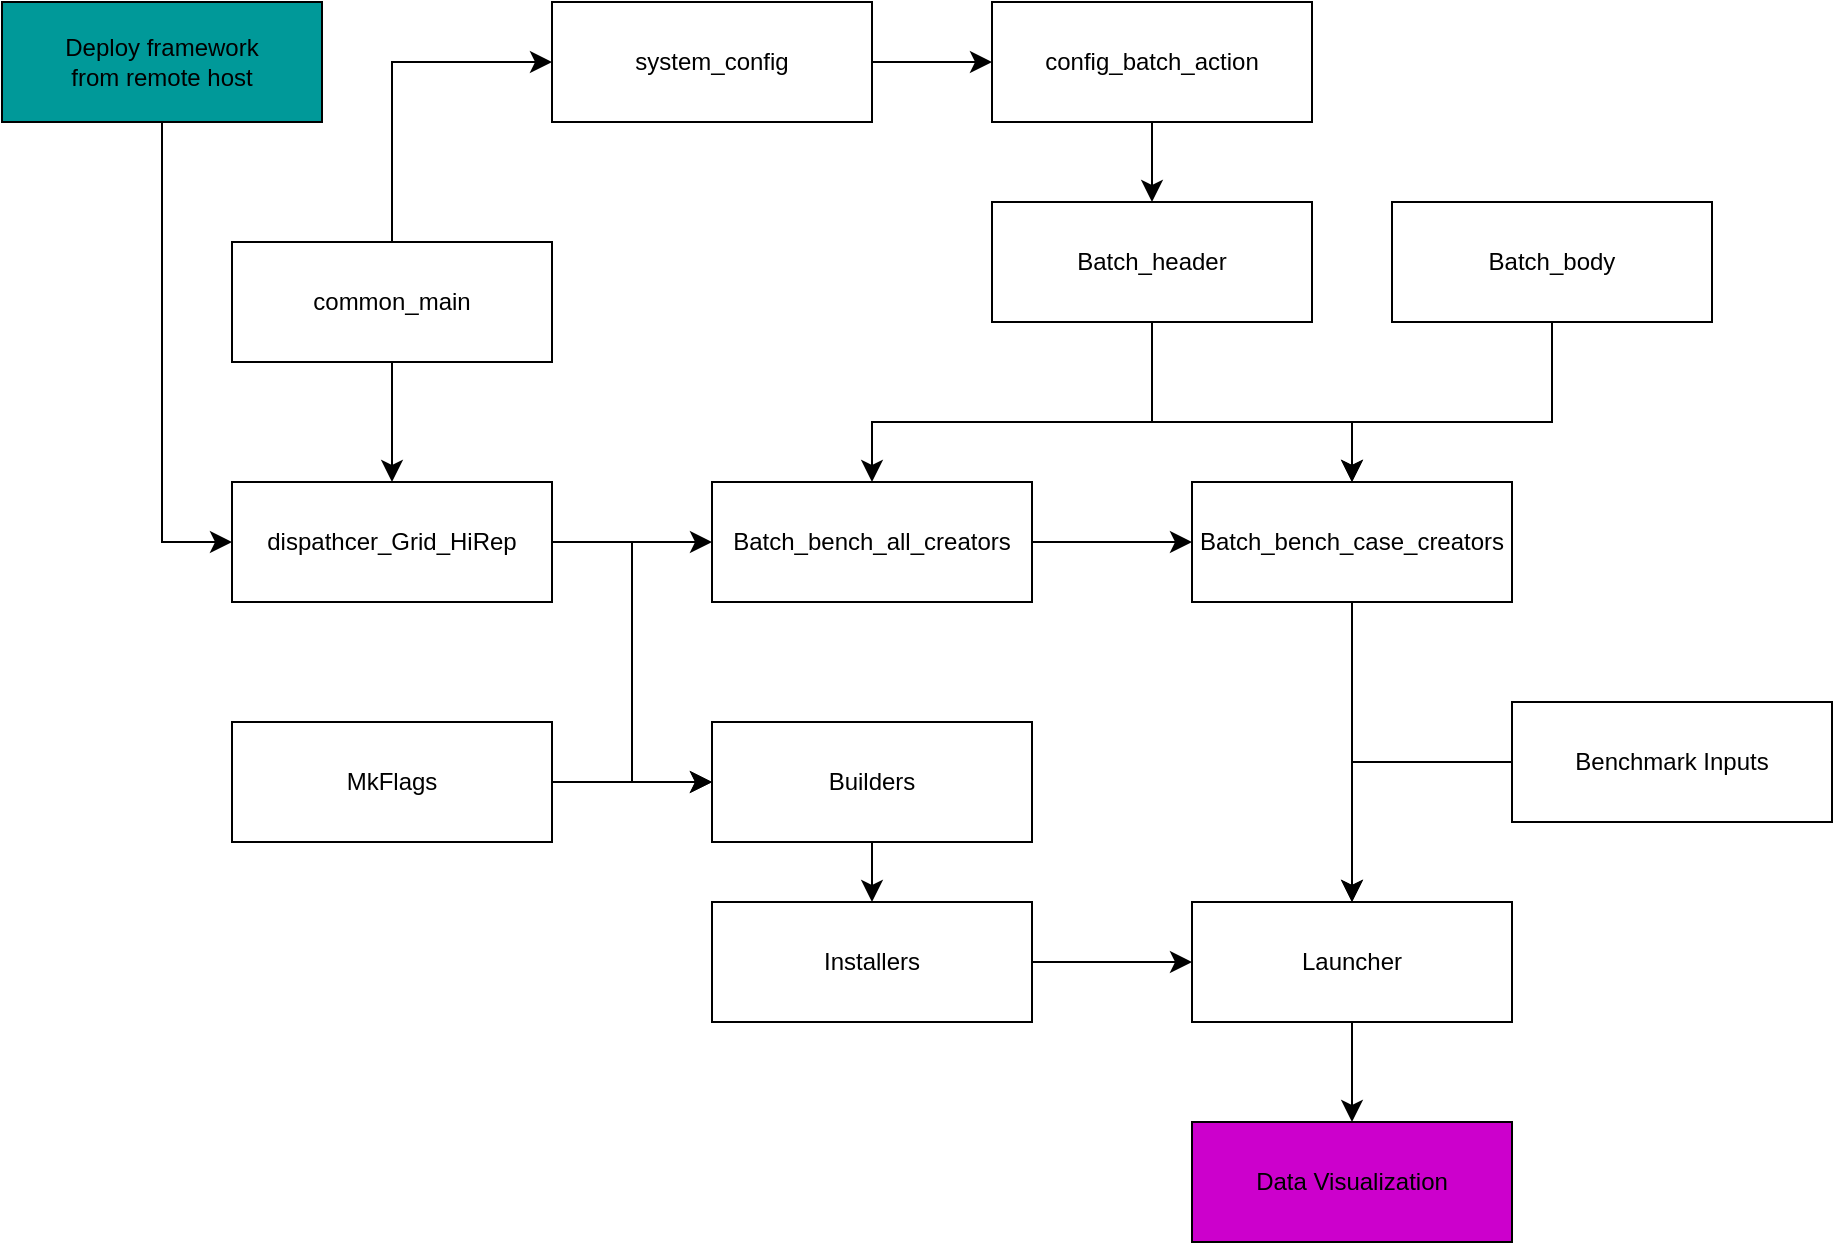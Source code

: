 <mxfile version="25.0.2">
  <diagram id="Lw3m8GXIzhzow82EMLMe" name="Page-1">
    <mxGraphModel dx="2074" dy="1197" grid="1" gridSize="10" guides="1" tooltips="1" connect="1" arrows="1" fold="1" page="1" pageScale="1" pageWidth="850" pageHeight="1100" math="0" shadow="0">
      <root>
        <mxCell id="0" />
        <mxCell id="1" parent="0" />
        <mxCell id="2" value="common_main" style="rounded=0;whiteSpace=wrap;html=1;" parent="1" vertex="1">
          <mxGeometry x="345" y="390" width="160" height="60" as="geometry" />
        </mxCell>
        <mxCell id="3" value="dispathcer_Grid_HiRep" style="rounded=0;whiteSpace=wrap;html=1;" parent="1" vertex="1">
          <mxGeometry x="345" y="510" width="160" height="60" as="geometry" />
        </mxCell>
        <mxCell id="4" value="Builders" style="rounded=0;whiteSpace=wrap;html=1;" parent="1" vertex="1">
          <mxGeometry x="585" y="630" width="160" height="60" as="geometry" />
        </mxCell>
        <mxCell id="5" value="Installers" style="rounded=0;whiteSpace=wrap;html=1;" parent="1" vertex="1">
          <mxGeometry x="585" y="720" width="160" height="60" as="geometry" />
        </mxCell>
        <mxCell id="6" value="Launcher" style="rounded=0;whiteSpace=wrap;html=1;" parent="1" vertex="1">
          <mxGeometry x="825" y="720" width="160" height="60" as="geometry" />
        </mxCell>
        <mxCell id="7" value="Batch_bench_case_creators" style="rounded=0;whiteSpace=wrap;html=1;" parent="1" vertex="1">
          <mxGeometry x="825" y="510" width="160" height="60" as="geometry" />
        </mxCell>
        <mxCell id="9" value="Batch_header" style="rounded=0;whiteSpace=wrap;html=1;" parent="1" vertex="1">
          <mxGeometry x="725" y="370" width="160" height="60" as="geometry" />
        </mxCell>
        <mxCell id="10" value="Batch_body" style="rounded=0;whiteSpace=wrap;html=1;" parent="1" vertex="1">
          <mxGeometry x="925" y="370" width="160" height="60" as="geometry" />
        </mxCell>
        <mxCell id="11" value="" style="edgeStyle=segmentEdgeStyle;endArrow=classic;html=1;curved=0;rounded=0;endSize=8;startSize=8;exitX=0.5;exitY=1;exitDx=0;exitDy=0;entryX=0.5;entryY=0;entryDx=0;entryDy=0;" parent="1" source="2" target="3" edge="1">
          <mxGeometry width="50" height="50" relative="1" as="geometry">
            <mxPoint x="665" y="660" as="sourcePoint" />
            <mxPoint x="715" y="610" as="targetPoint" />
          </mxGeometry>
        </mxCell>
        <mxCell id="12" value="" style="edgeStyle=segmentEdgeStyle;endArrow=classic;html=1;curved=0;rounded=0;endSize=8;startSize=8;exitX=0.5;exitY=1;exitDx=0;exitDy=0;entryX=0.5;entryY=0;entryDx=0;entryDy=0;" parent="1" source="9" target="7" edge="1">
          <mxGeometry width="50" height="50" relative="1" as="geometry">
            <mxPoint x="435" y="460" as="sourcePoint" />
            <mxPoint x="435" y="520" as="targetPoint" />
            <Array as="points">
              <mxPoint x="805" y="480" />
              <mxPoint x="905" y="480" />
            </Array>
          </mxGeometry>
        </mxCell>
        <mxCell id="13" value="" style="edgeStyle=segmentEdgeStyle;endArrow=classic;html=1;curved=0;rounded=0;endSize=8;startSize=8;exitX=0.5;exitY=1;exitDx=0;exitDy=0;entryX=0.5;entryY=0;entryDx=0;entryDy=0;" parent="1" source="10" target="7" edge="1">
          <mxGeometry width="50" height="50" relative="1" as="geometry">
            <mxPoint x="445" y="470" as="sourcePoint" />
            <mxPoint x="445" y="530" as="targetPoint" />
            <Array as="points">
              <mxPoint x="825" y="480" />
              <mxPoint x="725" y="480" />
            </Array>
          </mxGeometry>
        </mxCell>
        <mxCell id="14" value="" style="edgeStyle=segmentEdgeStyle;endArrow=classic;html=1;curved=0;rounded=0;endSize=8;startSize=8;exitX=1;exitY=0.5;exitDx=0;exitDy=0;entryX=0;entryY=0.5;entryDx=0;entryDy=0;" parent="1" source="3" target="30" edge="1">
          <mxGeometry width="50" height="50" relative="1" as="geometry">
            <mxPoint x="435" y="460" as="sourcePoint" />
            <mxPoint x="435" y="520" as="targetPoint" />
          </mxGeometry>
        </mxCell>
        <mxCell id="15" value="" style="edgeStyle=segmentEdgeStyle;endArrow=classic;html=1;curved=0;rounded=0;endSize=8;startSize=8;entryX=0;entryY=0.5;entryDx=0;entryDy=0;exitX=1;exitY=0.5;exitDx=0;exitDy=0;" parent="1" source="3" target="4" edge="1">
          <mxGeometry width="50" height="50" relative="1" as="geometry">
            <mxPoint x="525" y="560" as="sourcePoint" />
            <mxPoint x="655" y="550" as="targetPoint" />
            <Array as="points">
              <mxPoint x="545" y="540" />
              <mxPoint x="545" y="660" />
            </Array>
          </mxGeometry>
        </mxCell>
        <mxCell id="17" value="" style="edgeStyle=segmentEdgeStyle;endArrow=classic;html=1;curved=0;rounded=0;endSize=8;startSize=8;entryX=0.5;entryY=0;entryDx=0;entryDy=0;exitX=0.5;exitY=1;exitDx=0;exitDy=0;" parent="1" source="7" target="6" edge="1">
          <mxGeometry width="50" height="50" relative="1" as="geometry">
            <mxPoint x="515" y="550" as="sourcePoint" />
            <mxPoint x="1140" y="1000" as="targetPoint" />
            <Array as="points">
              <mxPoint x="905" y="710" />
              <mxPoint x="905" y="710" />
            </Array>
          </mxGeometry>
        </mxCell>
        <mxCell id="18" value="" style="edgeStyle=segmentEdgeStyle;endArrow=classic;html=1;curved=0;rounded=0;endSize=8;startSize=8;exitX=0.5;exitY=1;exitDx=0;exitDy=0;entryX=0.5;entryY=0;entryDx=0;entryDy=0;" parent="1" source="4" target="5" edge="1">
          <mxGeometry width="50" height="50" relative="1" as="geometry">
            <mxPoint x="435" y="460" as="sourcePoint" />
            <mxPoint x="435" y="520" as="targetPoint" />
          </mxGeometry>
        </mxCell>
        <mxCell id="19" value="" style="edgeStyle=segmentEdgeStyle;endArrow=classic;html=1;curved=0;rounded=0;endSize=8;startSize=8;exitX=1;exitY=0.5;exitDx=0;exitDy=0;entryX=0;entryY=0.5;entryDx=0;entryDy=0;" parent="1" source="5" target="6" edge="1">
          <mxGeometry width="50" height="50" relative="1" as="geometry">
            <mxPoint x="735" y="700" as="sourcePoint" />
            <mxPoint x="735" y="760" as="targetPoint" />
            <Array as="points">
              <mxPoint x="780" y="750" />
              <mxPoint x="780" y="750" />
            </Array>
          </mxGeometry>
        </mxCell>
        <mxCell id="20" value="" style="edgeStyle=segmentEdgeStyle;endArrow=classic;html=1;curved=0;rounded=0;endSize=8;startSize=8;exitX=0.5;exitY=1;exitDx=0;exitDy=0;entryX=0.5;entryY=0;entryDx=0;entryDy=0;" parent="1" source="6" target="32" edge="1">
          <mxGeometry width="50" height="50" relative="1" as="geometry">
            <mxPoint x="735" y="820" as="sourcePoint" />
            <mxPoint x="1000" y="850" as="targetPoint" />
          </mxGeometry>
        </mxCell>
        <mxCell id="21" value="Benchmark Inputs" style="rounded=0;whiteSpace=wrap;html=1;" parent="1" vertex="1">
          <mxGeometry x="985" y="620" width="160" height="60" as="geometry" />
        </mxCell>
        <mxCell id="22" value="" style="edgeStyle=segmentEdgeStyle;endArrow=classic;html=1;curved=0;rounded=0;endSize=8;startSize=8;entryX=0.5;entryY=0;entryDx=0;entryDy=0;exitX=0;exitY=0.5;exitDx=0;exitDy=0;" parent="1" source="21" target="6" edge="1">
          <mxGeometry width="50" height="50" relative="1" as="geometry">
            <mxPoint x="815" y="550" as="sourcePoint" />
            <mxPoint x="1140" y="1000" as="targetPoint" />
            <Array as="points">
              <mxPoint x="905" y="650" />
            </Array>
          </mxGeometry>
        </mxCell>
        <mxCell id="23" value="MkFlags" style="rounded=0;whiteSpace=wrap;html=1;" parent="1" vertex="1">
          <mxGeometry x="345" y="630" width="160" height="60" as="geometry" />
        </mxCell>
        <mxCell id="24" value="" style="edgeStyle=segmentEdgeStyle;endArrow=classic;html=1;curved=0;rounded=0;endSize=8;startSize=8;entryX=0;entryY=0.5;entryDx=0;entryDy=0;exitX=1;exitY=0.5;exitDx=0;exitDy=0;" parent="1" source="23" target="4" edge="1">
          <mxGeometry width="50" height="50" relative="1" as="geometry">
            <mxPoint x="515" y="550" as="sourcePoint" />
            <mxPoint x="655" y="670" as="targetPoint" />
            <Array as="points" />
          </mxGeometry>
        </mxCell>
        <mxCell id="26" value="system_config" style="rounded=0;whiteSpace=wrap;html=1;" parent="1" vertex="1">
          <mxGeometry x="505" y="270" width="160" height="60" as="geometry" />
        </mxCell>
        <mxCell id="27" value="config_batch_action" style="rounded=0;whiteSpace=wrap;html=1;" parent="1" vertex="1">
          <mxGeometry x="725" y="270" width="160" height="60" as="geometry" />
        </mxCell>
        <mxCell id="28" value="" style="edgeStyle=segmentEdgeStyle;endArrow=classic;html=1;curved=0;rounded=0;endSize=8;startSize=8;exitX=1;exitY=0.5;exitDx=0;exitDy=0;entryX=0;entryY=0.5;entryDx=0;entryDy=0;" parent="1" source="26" target="27" edge="1">
          <mxGeometry width="50" height="50" relative="1" as="geometry">
            <mxPoint x="995" y="270" as="sourcePoint" />
            <mxPoint x="1215" y="270" as="targetPoint" />
            <Array as="points">
              <mxPoint x="690" y="300" />
              <mxPoint x="690" y="300" />
            </Array>
          </mxGeometry>
        </mxCell>
        <mxCell id="29" value="" style="edgeStyle=segmentEdgeStyle;endArrow=classic;html=1;curved=0;rounded=0;endSize=8;startSize=8;exitX=0.5;exitY=1;exitDx=0;exitDy=0;entryX=0.5;entryY=0;entryDx=0;entryDy=0;" parent="1" source="27" target="9" edge="1">
          <mxGeometry width="50" height="50" relative="1" as="geometry">
            <mxPoint x="955" y="250" as="sourcePoint" />
            <mxPoint x="465" y="340" as="targetPoint" />
            <Array as="points">
              <mxPoint x="805" y="340" />
              <mxPoint x="805" y="340" />
            </Array>
          </mxGeometry>
        </mxCell>
        <mxCell id="30" value="Batch_bench_all_creators" style="rounded=0;whiteSpace=wrap;html=1;" parent="1" vertex="1">
          <mxGeometry x="585" y="510" width="160" height="60" as="geometry" />
        </mxCell>
        <mxCell id="31" value="" style="edgeStyle=segmentEdgeStyle;endArrow=classic;html=1;curved=0;rounded=0;endSize=8;startSize=8;exitX=1;exitY=0.5;exitDx=0;exitDy=0;entryX=0;entryY=0.5;entryDx=0;entryDy=0;" parent="1" source="30" target="7" edge="1">
          <mxGeometry width="50" height="50" relative="1" as="geometry">
            <mxPoint x="710" y="550" as="sourcePoint" />
            <mxPoint x="790" y="550" as="targetPoint" />
          </mxGeometry>
        </mxCell>
        <mxCell id="32" value="Data Visualization" style="rounded=0;whiteSpace=wrap;html=1;fillColor=#CC00CC;" parent="1" vertex="1">
          <mxGeometry x="825" y="830" width="160" height="60" as="geometry" />
        </mxCell>
        <mxCell id="33" value="" style="edgeStyle=segmentEdgeStyle;endArrow=classic;html=1;curved=0;rounded=0;endSize=8;startSize=8;exitX=0.5;exitY=1;exitDx=0;exitDy=0;entryX=0.5;entryY=0;entryDx=0;entryDy=0;" parent="1" source="10" target="30" edge="1">
          <mxGeometry width="50" height="50" relative="1" as="geometry">
            <mxPoint x="1015" y="440" as="sourcePoint" />
            <mxPoint x="915" y="520" as="targetPoint" />
            <Array as="points">
              <mxPoint x="1005" y="480" />
              <mxPoint x="665" y="480" />
            </Array>
          </mxGeometry>
        </mxCell>
        <mxCell id="34" value="" style="edgeStyle=segmentEdgeStyle;endArrow=classic;html=1;curved=0;rounded=0;endSize=8;startSize=8;exitX=0.5;exitY=0;exitDx=0;exitDy=0;entryX=0;entryY=0.5;entryDx=0;entryDy=0;" parent="1" source="2" target="26" edge="1">
          <mxGeometry width="50" height="50" relative="1" as="geometry">
            <mxPoint x="435" y="460" as="sourcePoint" />
            <mxPoint x="435" y="520" as="targetPoint" />
            <Array as="points">
              <mxPoint x="425" y="300" />
            </Array>
          </mxGeometry>
        </mxCell>
        <mxCell id="35" value="Deploy framework&lt;br&gt;from remote host" style="rounded=0;whiteSpace=wrap;html=1;fillColor=#009999;" parent="1" vertex="1">
          <mxGeometry x="230" y="270" width="160" height="60" as="geometry" />
        </mxCell>
        <mxCell id="36" value="" style="edgeStyle=segmentEdgeStyle;endArrow=classic;html=1;curved=0;rounded=0;endSize=8;startSize=8;exitX=0.5;exitY=1;exitDx=0;exitDy=0;entryX=0;entryY=0.5;entryDx=0;entryDy=0;" parent="1" source="35" target="3" edge="1">
          <mxGeometry width="50" height="50" relative="1" as="geometry">
            <mxPoint x="435" y="400" as="sourcePoint" />
            <mxPoint x="515" y="310" as="targetPoint" />
            <Array as="points">
              <mxPoint x="310" y="540" />
            </Array>
          </mxGeometry>
        </mxCell>
      </root>
    </mxGraphModel>
  </diagram>
</mxfile>
